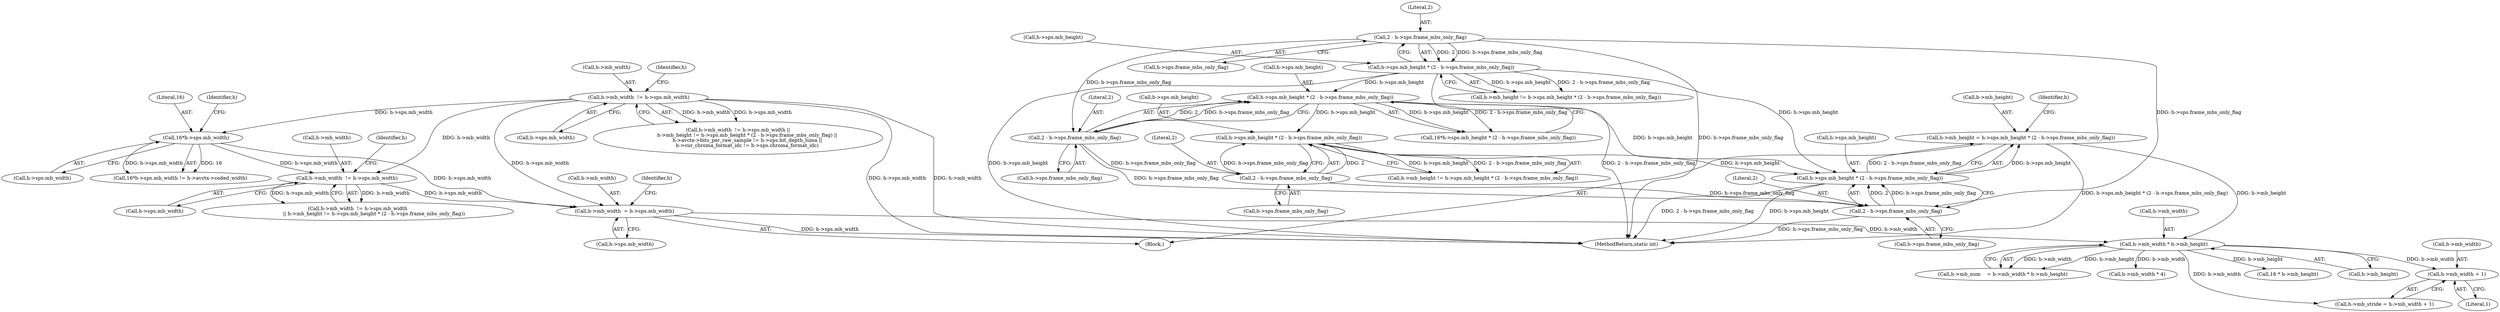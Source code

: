 digraph "0_FFmpeg_29ffeef5e73b8f41ff3a3f2242d356759c66f91f@pointer" {
"1000690" [label="(Call,h->mb_width + 1)"];
"1000679" [label="(Call,h->mb_width * h->mb_height)"];
"1000649" [label="(Call,h->mb_width  = h->sps.mb_width)"];
"1000610" [label="(Call,h->mb_width  != h->sps.mb_width)"];
"1000398" [label="(Call,h->mb_width  != h->sps.mb_width)"];
"1000541" [label="(Call,16*h->sps.mb_width)"];
"1000658" [label="(Call,h->mb_height = h->sps.mb_height * (2 - h->sps.frame_mbs_only_flag))"];
"1000662" [label="(Call,h->sps.mb_height * (2 - h->sps.frame_mbs_only_flag))"];
"1000623" [label="(Call,h->sps.mb_height * (2 - h->sps.frame_mbs_only_flag))"];
"1000557" [label="(Call,h->sps.mb_height * (2 - h->sps.frame_mbs_only_flag))"];
"1000412" [label="(Call,h->sps.mb_height * (2 - h->sps.frame_mbs_only_flag))"];
"1000418" [label="(Call,2 - h->sps.frame_mbs_only_flag)"];
"1000563" [label="(Call,2 - h->sps.frame_mbs_only_flag)"];
"1000629" [label="(Call,2 - h->sps.frame_mbs_only_flag)"];
"1000668" [label="(Call,2 - h->sps.frame_mbs_only_flag)"];
"1000650" [label="(Call,h->mb_width)"];
"1000555" [label="(Call,16*h->sps.mb_height * (2 - h->sps.frame_mbs_only_flag))"];
"1000563" [label="(Call,2 - h->sps.frame_mbs_only_flag)"];
"1000413" [label="(Call,h->sps.mb_height)"];
"1000565" [label="(Call,h->sps.frame_mbs_only_flag)"];
"1000611" [label="(Call,h->mb_width)"];
"1000663" [label="(Call,h->sps.mb_height)"];
"1000677" [label="(Identifier,h)"];
"1000541" [label="(Call,16*h->sps.mb_width)"];
"1000557" [label="(Call,h->sps.mb_height * (2 - h->sps.frame_mbs_only_flag))"];
"1000418" [label="(Call,2 - h->sps.frame_mbs_only_flag)"];
"1000670" [label="(Call,h->sps.frame_mbs_only_flag)"];
"1000610" [label="(Call,h->mb_width  != h->sps.mb_width)"];
"1000675" [label="(Call,h->mb_num    = h->mb_width * h->mb_height)"];
"1000690" [label="(Call,h->mb_width + 1)"];
"1000649" [label="(Call,h->mb_width  = h->sps.mb_width)"];
"1000542" [label="(Literal,16)"];
"1000699" [label="(Call,h->mb_width * 4)"];
"1000402" [label="(Call,h->sps.mb_width)"];
"1000399" [label="(Call,h->mb_width)"];
"1000623" [label="(Call,h->sps.mb_height * (2 - h->sps.frame_mbs_only_flag))"];
"1000659" [label="(Call,h->mb_height)"];
"1000653" [label="(Call,h->sps.mb_width)"];
"1000686" [label="(Call,h->mb_stride = h->mb_width + 1)"];
"1000543" [label="(Call,h->sps.mb_width)"];
"1000412" [label="(Call,h->sps.mb_height * (2 - h->sps.frame_mbs_only_flag))"];
"1000629" [label="(Call,2 - h->sps.frame_mbs_only_flag)"];
"1000550" [label="(Identifier,h)"];
"1000624" [label="(Call,h->sps.mb_height)"];
"1000694" [label="(Literal,1)"];
"1000420" [label="(Call,h->sps.frame_mbs_only_flag)"];
"1000619" [label="(Call,h->mb_height != h->sps.mb_height * (2 - h->sps.frame_mbs_only_flag))"];
"1000609" [label="(Call,h->mb_width  != h->sps.mb_width\n                     || h->mb_height != h->sps.mb_height * (2 - h->sps.frame_mbs_only_flag))"];
"1000658" [label="(Call,h->mb_height = h->sps.mb_height * (2 - h->sps.frame_mbs_only_flag))"];
"1000558" [label="(Call,h->sps.mb_height)"];
"1000419" [label="(Literal,2)"];
"1000397" [label="(Call,h->mb_width  != h->sps.mb_width ||\n            h->mb_height != h->sps.mb_height * (2 - h->sps.frame_mbs_only_flag) ||\n            h->avctx->bits_per_raw_sample != h->sps.bit_depth_luma ||\n            h->cur_chroma_format_idc != h->sps.chroma_format_idc)"];
"1003426" [label="(MethodReturn,static int)"];
"1000679" [label="(Call,h->mb_width * h->mb_height)"];
"1000660" [label="(Identifier,h)"];
"1000662" [label="(Call,h->sps.mb_height * (2 - h->sps.frame_mbs_only_flag))"];
"1000630" [label="(Literal,2)"];
"1000669" [label="(Literal,2)"];
"1000691" [label="(Call,h->mb_width)"];
"1000410" [label="(Identifier,h)"];
"1000540" [label="(Call,16*h->sps.mb_width != h->avctx->coded_width)"];
"1000127" [label="(Block,)"];
"1000408" [label="(Call,h->mb_height != h->sps.mb_height * (2 - h->sps.frame_mbs_only_flag))"];
"1000680" [label="(Call,h->mb_width)"];
"1000398" [label="(Call,h->mb_width  != h->sps.mb_width)"];
"1000668" [label="(Call,2 - h->sps.frame_mbs_only_flag)"];
"1000621" [label="(Identifier,h)"];
"1000631" [label="(Call,h->sps.frame_mbs_only_flag)"];
"1000564" [label="(Literal,2)"];
"1000728" [label="(Call,16 * h->mb_height)"];
"1000683" [label="(Call,h->mb_height)"];
"1000614" [label="(Call,h->sps.mb_width)"];
"1000690" -> "1000686"  [label="AST: "];
"1000690" -> "1000694"  [label="CFG: "];
"1000691" -> "1000690"  [label="AST: "];
"1000694" -> "1000690"  [label="AST: "];
"1000686" -> "1000690"  [label="CFG: "];
"1000679" -> "1000690"  [label="DDG: h->mb_width"];
"1000679" -> "1000675"  [label="AST: "];
"1000679" -> "1000683"  [label="CFG: "];
"1000680" -> "1000679"  [label="AST: "];
"1000683" -> "1000679"  [label="AST: "];
"1000675" -> "1000679"  [label="CFG: "];
"1000679" -> "1000675"  [label="DDG: h->mb_width"];
"1000679" -> "1000675"  [label="DDG: h->mb_height"];
"1000649" -> "1000679"  [label="DDG: h->mb_width"];
"1000658" -> "1000679"  [label="DDG: h->mb_height"];
"1000679" -> "1000686"  [label="DDG: h->mb_width"];
"1000679" -> "1000699"  [label="DDG: h->mb_width"];
"1000679" -> "1000728"  [label="DDG: h->mb_height"];
"1000649" -> "1000127"  [label="AST: "];
"1000649" -> "1000653"  [label="CFG: "];
"1000650" -> "1000649"  [label="AST: "];
"1000653" -> "1000649"  [label="AST: "];
"1000660" -> "1000649"  [label="CFG: "];
"1000649" -> "1003426"  [label="DDG: h->sps.mb_width"];
"1000610" -> "1000649"  [label="DDG: h->sps.mb_width"];
"1000398" -> "1000649"  [label="DDG: h->sps.mb_width"];
"1000541" -> "1000649"  [label="DDG: h->sps.mb_width"];
"1000610" -> "1000609"  [label="AST: "];
"1000610" -> "1000614"  [label="CFG: "];
"1000611" -> "1000610"  [label="AST: "];
"1000614" -> "1000610"  [label="AST: "];
"1000621" -> "1000610"  [label="CFG: "];
"1000609" -> "1000610"  [label="CFG: "];
"1000610" -> "1000609"  [label="DDG: h->mb_width"];
"1000610" -> "1000609"  [label="DDG: h->sps.mb_width"];
"1000398" -> "1000610"  [label="DDG: h->mb_width"];
"1000541" -> "1000610"  [label="DDG: h->sps.mb_width"];
"1000398" -> "1000397"  [label="AST: "];
"1000398" -> "1000402"  [label="CFG: "];
"1000399" -> "1000398"  [label="AST: "];
"1000402" -> "1000398"  [label="AST: "];
"1000410" -> "1000398"  [label="CFG: "];
"1000397" -> "1000398"  [label="CFG: "];
"1000398" -> "1003426"  [label="DDG: h->sps.mb_width"];
"1000398" -> "1003426"  [label="DDG: h->mb_width"];
"1000398" -> "1000397"  [label="DDG: h->mb_width"];
"1000398" -> "1000397"  [label="DDG: h->sps.mb_width"];
"1000398" -> "1000541"  [label="DDG: h->sps.mb_width"];
"1000541" -> "1000540"  [label="AST: "];
"1000541" -> "1000543"  [label="CFG: "];
"1000542" -> "1000541"  [label="AST: "];
"1000543" -> "1000541"  [label="AST: "];
"1000550" -> "1000541"  [label="CFG: "];
"1000541" -> "1000540"  [label="DDG: 16"];
"1000541" -> "1000540"  [label="DDG: h->sps.mb_width"];
"1000658" -> "1000127"  [label="AST: "];
"1000658" -> "1000662"  [label="CFG: "];
"1000659" -> "1000658"  [label="AST: "];
"1000662" -> "1000658"  [label="AST: "];
"1000677" -> "1000658"  [label="CFG: "];
"1000658" -> "1003426"  [label="DDG: h->sps.mb_height * (2 - h->sps.frame_mbs_only_flag)"];
"1000662" -> "1000658"  [label="DDG: h->sps.mb_height"];
"1000662" -> "1000658"  [label="DDG: 2 - h->sps.frame_mbs_only_flag"];
"1000662" -> "1000668"  [label="CFG: "];
"1000663" -> "1000662"  [label="AST: "];
"1000668" -> "1000662"  [label="AST: "];
"1000662" -> "1003426"  [label="DDG: h->sps.mb_height"];
"1000662" -> "1003426"  [label="DDG: 2 - h->sps.frame_mbs_only_flag"];
"1000623" -> "1000662"  [label="DDG: h->sps.mb_height"];
"1000557" -> "1000662"  [label="DDG: h->sps.mb_height"];
"1000412" -> "1000662"  [label="DDG: h->sps.mb_height"];
"1000668" -> "1000662"  [label="DDG: 2"];
"1000668" -> "1000662"  [label="DDG: h->sps.frame_mbs_only_flag"];
"1000623" -> "1000619"  [label="AST: "];
"1000623" -> "1000629"  [label="CFG: "];
"1000624" -> "1000623"  [label="AST: "];
"1000629" -> "1000623"  [label="AST: "];
"1000619" -> "1000623"  [label="CFG: "];
"1000623" -> "1000619"  [label="DDG: h->sps.mb_height"];
"1000623" -> "1000619"  [label="DDG: 2 - h->sps.frame_mbs_only_flag"];
"1000557" -> "1000623"  [label="DDG: h->sps.mb_height"];
"1000629" -> "1000623"  [label="DDG: 2"];
"1000629" -> "1000623"  [label="DDG: h->sps.frame_mbs_only_flag"];
"1000557" -> "1000555"  [label="AST: "];
"1000557" -> "1000563"  [label="CFG: "];
"1000558" -> "1000557"  [label="AST: "];
"1000563" -> "1000557"  [label="AST: "];
"1000555" -> "1000557"  [label="CFG: "];
"1000557" -> "1000555"  [label="DDG: h->sps.mb_height"];
"1000557" -> "1000555"  [label="DDG: 2 - h->sps.frame_mbs_only_flag"];
"1000412" -> "1000557"  [label="DDG: h->sps.mb_height"];
"1000563" -> "1000557"  [label="DDG: 2"];
"1000563" -> "1000557"  [label="DDG: h->sps.frame_mbs_only_flag"];
"1000412" -> "1000408"  [label="AST: "];
"1000412" -> "1000418"  [label="CFG: "];
"1000413" -> "1000412"  [label="AST: "];
"1000418" -> "1000412"  [label="AST: "];
"1000408" -> "1000412"  [label="CFG: "];
"1000412" -> "1003426"  [label="DDG: h->sps.mb_height"];
"1000412" -> "1003426"  [label="DDG: 2 - h->sps.frame_mbs_only_flag"];
"1000412" -> "1000408"  [label="DDG: h->sps.mb_height"];
"1000412" -> "1000408"  [label="DDG: 2 - h->sps.frame_mbs_only_flag"];
"1000418" -> "1000412"  [label="DDG: 2"];
"1000418" -> "1000412"  [label="DDG: h->sps.frame_mbs_only_flag"];
"1000418" -> "1000420"  [label="CFG: "];
"1000419" -> "1000418"  [label="AST: "];
"1000420" -> "1000418"  [label="AST: "];
"1000418" -> "1003426"  [label="DDG: h->sps.frame_mbs_only_flag"];
"1000418" -> "1000563"  [label="DDG: h->sps.frame_mbs_only_flag"];
"1000418" -> "1000668"  [label="DDG: h->sps.frame_mbs_only_flag"];
"1000563" -> "1000565"  [label="CFG: "];
"1000564" -> "1000563"  [label="AST: "];
"1000565" -> "1000563"  [label="AST: "];
"1000563" -> "1000629"  [label="DDG: h->sps.frame_mbs_only_flag"];
"1000563" -> "1000668"  [label="DDG: h->sps.frame_mbs_only_flag"];
"1000629" -> "1000631"  [label="CFG: "];
"1000630" -> "1000629"  [label="AST: "];
"1000631" -> "1000629"  [label="AST: "];
"1000629" -> "1000668"  [label="DDG: h->sps.frame_mbs_only_flag"];
"1000668" -> "1000670"  [label="CFG: "];
"1000669" -> "1000668"  [label="AST: "];
"1000670" -> "1000668"  [label="AST: "];
"1000668" -> "1003426"  [label="DDG: h->sps.frame_mbs_only_flag"];
}
